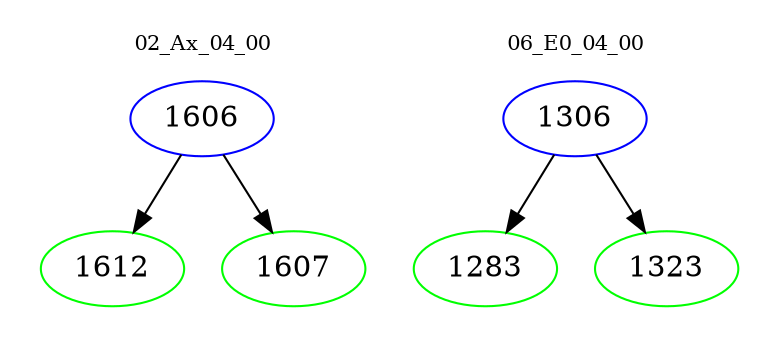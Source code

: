 digraph{
subgraph cluster_0 {
color = white
label = "02_Ax_04_00";
fontsize=10;
T0_1606 [label="1606", color="blue"]
T0_1606 -> T0_1612 [color="black"]
T0_1612 [label="1612", color="green"]
T0_1606 -> T0_1607 [color="black"]
T0_1607 [label="1607", color="green"]
}
subgraph cluster_1 {
color = white
label = "06_E0_04_00";
fontsize=10;
T1_1306 [label="1306", color="blue"]
T1_1306 -> T1_1283 [color="black"]
T1_1283 [label="1283", color="green"]
T1_1306 -> T1_1323 [color="black"]
T1_1323 [label="1323", color="green"]
}
}
